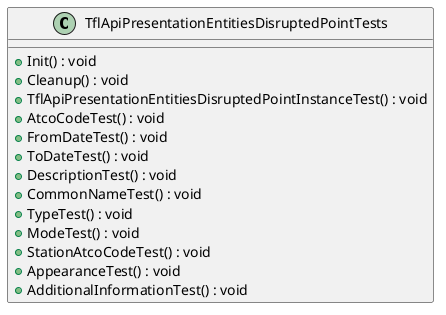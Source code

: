 @startuml
class TflApiPresentationEntitiesDisruptedPointTests {
    + Init() : void
    + Cleanup() : void
    + TflApiPresentationEntitiesDisruptedPointInstanceTest() : void
    + AtcoCodeTest() : void
    + FromDateTest() : void
    + ToDateTest() : void
    + DescriptionTest() : void
    + CommonNameTest() : void
    + TypeTest() : void
    + ModeTest() : void
    + StationAtcoCodeTest() : void
    + AppearanceTest() : void
    + AdditionalInformationTest() : void
}
@enduml

